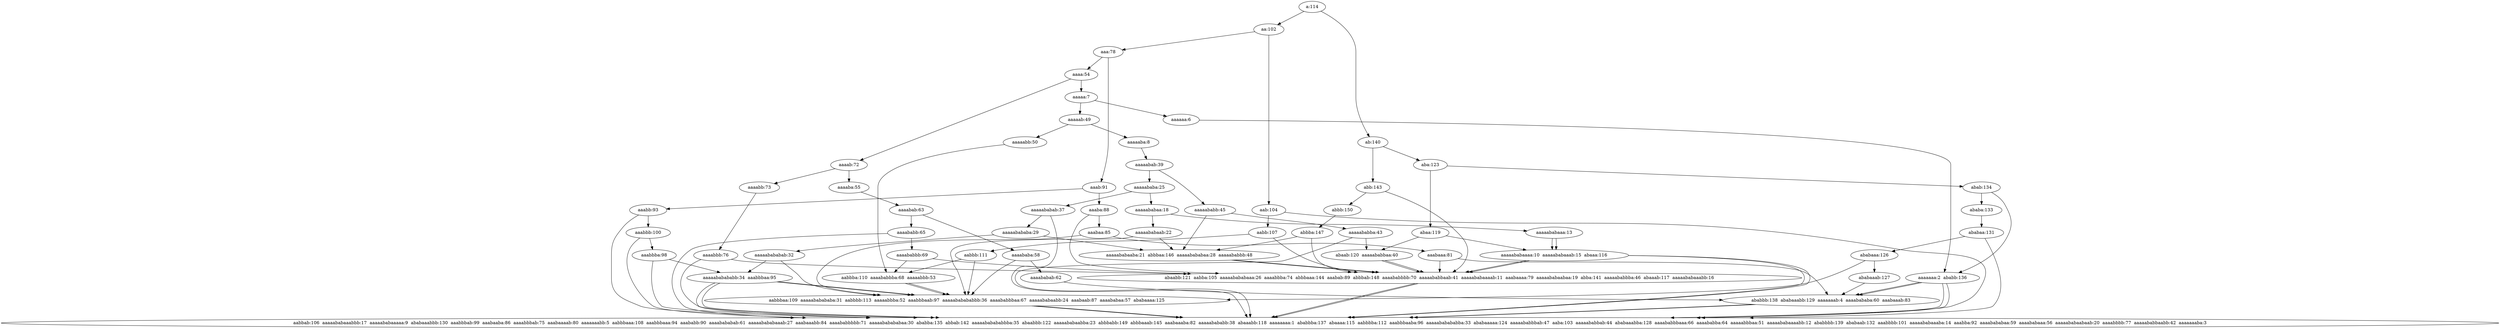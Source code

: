 digraph G {
" a:114 ";
" aa:102 ";
" a:114 "->" aa:102 ";
" ab:140 ";
" a:114 "->" ab:140 ";
" aaa:78 ";
" aa:102 "->" aaa:78 ";
" aab:104 ";
" aa:102 "->" aab:104 ";
" aba:123 ";
" ab:140 "->" aba:123 ";
" abb:143 ";
" ab:140 "->" abb:143 ";
" aaaa:54 ";
" aaa:78 "->" aaaa:54 ";
" aaab:91 ";
" aaa:78 "->" aaab:91 ";
" aabbab:106  aaaaababaaabbb:17  aaaaababaaaaa:9  ababaaabbb:130  aaabbbab:99  aaabaaba:86  aaaabbbab:75  aaabaaaab:80  aaaaaaabb:5  aabbbaaa:108  aaabbbaaa:94  aaababb:90  aaaabababab:61  aaaaabababaaab:27  aaabaaabb:84  aaaababbbbb:71  aaaaababababaa:30  ababba:135  abbab:142  aaaaababababbba:35  abaabbb:122  aaaaababaabba:23  abbbabb:149  abbbaaab:145  aaabaaaba:82  aaaaabababb:38  abaaabb:118  aaaaaaaa:1  ababbba:137  abaaaa:115  aabbbba:112  aaabbbaaba:96  aaaaababababba:33  ababaaaaa:124  aaaaababbbab:47  aaba:103  aaaaababbab:44  ababaaabba:128  aaaababbbaaa:66  aaaababba:64  aaaaabbbaa:51  aaaaababaaaabb:12  ababbbb:139  ababaab:132  aaabbbb:101  aaaaababaaaba:14  aaabba:92  aaaabababaa:59  aaaababaaa:56  aaaaababaabaab:20  aaaabbbb:77  aaaaababbaabb:42  aaaaaaaba:3 ";
" aab:104 "->" aabbab:106  aaaaababaaabbb:17  aaaaababaaaaa:9  ababaaabbb:130  aaabbbab:99  aaabaaba:86  aaaabbbab:75  aaabaaaab:80  aaaaaaabb:5  aabbbaaa:108  aaabbbaaa:94  aaababb:90  aaaabababab:61  aaaaabababaaab:27  aaabaaabb:84  aaaababbbbb:71  aaaaababababaa:30  ababba:135  abbab:142  aaaaababababbba:35  abaabbb:122  aaaaababaabba:23  abbbabb:149  abbbaaab:145  aaabaaaba:82  aaaaabababb:38  abaaabb:118  aaaaaaaa:1  ababbba:137  abaaaa:115  aabbbba:112  aaabbbaaba:96  aaaaababababba:33  ababaaaaa:124  aaaaababbbab:47  aaba:103  aaaaababbab:44  ababaaabba:128  aaaababbbaaa:66  aaaababba:64  aaaaabbbaa:51  aaaaababaaaabb:12  ababbbb:139  ababaab:132  aaabbbb:101  aaaaababaaaba:14  aaabba:92  aaaabababaa:59  aaaababaaa:56  aaaaababaabaab:20  aaaabbbb:77  aaaaababbaabb:42  aaaaaaaba:3 ";
" aabb:107 ";
" aab:104 "->" aabb:107 ";
" abaa:119 ";
" aba:123 "->" abaa:119 ";
" abab:134 ";
" aba:123 "->" abab:134 ";
" abaabb:121  aabba:105  aaaaabababaaa:26  aaaabbba:74  abbbaaa:144  aaabab:89  abbbab:148  aaaababbbb:70  aaaaababbaab:41  aaaaababaaaab:11  aaabaaaa:79  aaaaababaabaa:19  abba:141  aaaaababbba:46  abaaab:117  aaaaababaaabb:16 ";
" abb:143 "->" abaabb:121  aabba:105  aaaaabababaaa:26  aaaabbba:74  abbbaaa:144  aaabab:89  abbbab:148  aaaababbbb:70  aaaaababbaab:41  aaaaababaaaab:11  aaabaaaa:79  aaaaababaabaa:19  abba:141  aaaaababbba:46  abaaab:117  aaaaababaaabb:16 ";
" abbb:150 ";
" abb:143 "->" abbb:150 ";
" aaaaa:7 ";
" aaaa:54 "->" aaaaa:7 ";
" aaaab:72 ";
" aaaa:54 "->" aaaab:72 ";
" aaaba:88 ";
" aaab:91 "->" aaaba:88 ";
" aaabb:93 ";
" aaab:91 "->" aaabb:93 ";
" abaabb:121  aabba:105  aaaaabababaaa:26  aaaabbba:74  abbbaaa:144  aaabab:89  abbbab:148  aaaababbbb:70  aaaaababbaab:41  aaaaababaaaab:11  aaabaaaa:79  aaaaababaabaa:19  abba:141  aaaaababbba:46  abaaab:117  aaaaababaaabb:16 ";
" aabb:107 "->" abaabb:121  aabba:105  aaaaabababaaa:26  aaaabbba:74  abbbaaa:144  aaabab:89  abbbab:148  aaaababbbb:70  aaaaababbaab:41  aaaaababaaaab:11  aaabaaaa:79  aaaaababaabaa:19  abba:141  aaaaababbba:46  abaaab:117  aaaaababaaabb:16 ";
" aabbb:111 ";
" aabb:107 "->" aabbb:111 ";
" aaaaababaaaa:10  aaaaababaaab:15  abaaa:116 ";
" abaa:119 "->" aaaaababaaaa:10  aaaaababaaab:15  abaaa:116 ";
" abaab:120  aaaaababbaa:40 ";
" abaa:119 "->" abaab:120  aaaaababbaa:40 ";
" ababa:133 ";
" abab:134 "->" ababa:133 ";
" aaaaaaa:2  ababb:136 ";
" abab:134 "->" aaaaaaa:2  ababb:136 ";
" aabbab:106  aaaaababaaabbb:17  aaaaababaaaaa:9  ababaaabbb:130  aaabbbab:99  aaabaaba:86  aaaabbbab:75  aaabaaaab:80  aaaaaaabb:5  aabbbaaa:108  aaabbbaaa:94  aaababb:90  aaaabababab:61  aaaaabababaaab:27  aaabaaabb:84  aaaababbbbb:71  aaaaababababaa:30  ababba:135  abbab:142  aaaaababababbba:35  abaabbb:122  aaaaababaabba:23  abbbabb:149  abbbaaab:145  aaabaaaba:82  aaaaabababb:38  abaaabb:118  aaaaaaaa:1  ababbba:137  abaaaa:115  aabbbba:112  aaabbbaaba:96  aaaaababababba:33  ababaaaaa:124  aaaaababbbab:47  aaba:103  aaaaababbab:44  ababaaabba:128  aaaababbbaaa:66  aaaababba:64  aaaaabbbaa:51  aaaaababaaaabb:12  ababbbb:139  ababaab:132  aaabbbb:101  aaaaababaaaba:14  aaabba:92  aaaabababaa:59  aaaababaaa:56  aaaaababaabaab:20  aaaabbbb:77  aaaaababbaabb:42  aaaaaaaba:3 ";
" abaabb:121  aabba:105  aaaaabababaaa:26  aaaabbba:74  abbbaaa:144  aaabab:89  abbbab:148  aaaababbbb:70  aaaaababbaab:41  aaaaababaaaab:11  aaabaaaa:79  aaaaababaabaa:19  abba:141  aaaaababbba:46  abaaab:117  aaaaababaaabb:16 "->" aabbab:106  aaaaababaaabbb:17  aaaaababaaaaa:9  ababaaabbb:130  aaabbbab:99  aaabaaba:86  aaaabbbab:75  aaabaaaab:80  aaaaaaabb:5  aabbbaaa:108  aaabbbaaa:94  aaababb:90  aaaabababab:61  aaaaabababaaab:27  aaabaaabb:84  aaaababbbbb:71  aaaaababababaa:30  ababba:135  abbab:142  aaaaababababbba:35  abaabbb:122  aaaaababaabba:23  abbbabb:149  abbbaaab:145  aaabaaaba:82  aaaaabababb:38  abaaabb:118  aaaaaaaa:1  ababbba:137  abaaaa:115  aabbbba:112  aaabbbaaba:96  aaaaababababba:33  ababaaaaa:124  aaaaababbbab:47  aaba:103  aaaaababbab:44  ababaaabba:128  aaaababbbaaa:66  aaaababba:64  aaaaabbbaa:51  aaaaababaaaabb:12  ababbbb:139  ababaab:132  aaabbbb:101  aaaaababaaaba:14  aaabba:92  aaaabababaa:59  aaaababaaa:56  aaaaababaabaab:20  aaaabbbb:77  aaaaababbaabb:42  aaaaaaaba:3 ";
" abbba:147 ";
" abbb:150 "->" abbba:147 ";
" aaaaaa:6 ";
" aaaaa:7 "->" aaaaaa:6 ";
" aaaaab:49 ";
" aaaaa:7 "->" aaaaab:49 ";
" aaaaba:55 ";
" aaaab:72 "->" aaaaba:55 ";
" aaaabb:73 ";
" aaaab:72 "->" aaaabb:73 ";
" aaabaa:85 ";
" aaaba:88 "->" aaabaa:85 ";
" abaabb:121  aabba:105  aaaaabababaaa:26  aaaabbba:74  abbbaaa:144  aaabab:89  abbbab:148  aaaababbbb:70  aaaaababbaab:41  aaaaababaaaab:11  aaabaaaa:79  aaaaababaabaa:19  abba:141  aaaaababbba:46  abaaab:117  aaaaababaaabb:16 ";
" aaaba:88 "->" abaabb:121  aabba:105  aaaaabababaaa:26  aaaabbba:74  abbbaaa:144  aaabab:89  abbbab:148  aaaababbbb:70  aaaaababbaab:41  aaaaababaaaab:11  aaabaaaa:79  aaaaababaabaa:19  abba:141  aaaaababbba:46  abaaab:117  aaaaababaaabb:16 ";
" aabbab:106  aaaaababaaabbb:17  aaaaababaaaaa:9  ababaaabbb:130  aaabbbab:99  aaabaaba:86  aaaabbbab:75  aaabaaaab:80  aaaaaaabb:5  aabbbaaa:108  aaabbbaaa:94  aaababb:90  aaaabababab:61  aaaaabababaaab:27  aaabaaabb:84  aaaababbbbb:71  aaaaababababaa:30  ababba:135  abbab:142  aaaaababababbba:35  abaabbb:122  aaaaababaabba:23  abbbabb:149  abbbaaab:145  aaabaaaba:82  aaaaabababb:38  abaaabb:118  aaaaaaaa:1  ababbba:137  abaaaa:115  aabbbba:112  aaabbbaaba:96  aaaaababababba:33  ababaaaaa:124  aaaaababbbab:47  aaba:103  aaaaababbab:44  ababaaabba:128  aaaababbbaaa:66  aaaababba:64  aaaaabbbaa:51  aaaaababaaaabb:12  ababbbb:139  ababaab:132  aaabbbb:101  aaaaababaaaba:14  aaabba:92  aaaabababaa:59  aaaababaaa:56  aaaaababaabaab:20  aaaabbbb:77  aaaaababbaabb:42  aaaaaaaba:3 ";
" aaabb:93 "->" aabbab:106  aaaaababaaabbb:17  aaaaababaaaaa:9  ababaaabbb:130  aaabbbab:99  aaabaaba:86  aaaabbbab:75  aaabaaaab:80  aaaaaaabb:5  aabbbaaa:108  aaabbbaaa:94  aaababb:90  aaaabababab:61  aaaaabababaaab:27  aaabaaabb:84  aaaababbbbb:71  aaaaababababaa:30  ababba:135  abbab:142  aaaaababababbba:35  abaabbb:122  aaaaababaabba:23  abbbabb:149  abbbaaab:145  aaabaaaba:82  aaaaabababb:38  abaaabb:118  aaaaaaaa:1  ababbba:137  abaaaa:115  aabbbba:112  aaabbbaaba:96  aaaaababababba:33  ababaaaaa:124  aaaaababbbab:47  aaba:103  aaaaababbab:44  ababaaabba:128  aaaababbbaaa:66  aaaababba:64  aaaaabbbaa:51  aaaaababaaaabb:12  ababbbb:139  ababaab:132  aaabbbb:101  aaaaababaaaba:14  aaabba:92  aaaabababaa:59  aaaababaaa:56  aaaaababaabaab:20  aaaabbbb:77  aaaaababbaabb:42  aaaaaaaba:3 ";
" aaabbb:100 ";
" aaabb:93 "->" aaabbb:100 ";
" aabbab:106  aaaaababaaabbb:17  aaaaababaaaaa:9  ababaaabbb:130  aaabbbab:99  aaabaaba:86  aaaabbbab:75  aaabaaaab:80  aaaaaaabb:5  aabbbaaa:108  aaabbbaaa:94  aaababb:90  aaaabababab:61  aaaaabababaaab:27  aaabaaabb:84  aaaababbbbb:71  aaaaababababaa:30  ababba:135  abbab:142  aaaaababababbba:35  abaabbb:122  aaaaababaabba:23  abbbabb:149  abbbaaab:145  aaabaaaba:82  aaaaabababb:38  abaaabb:118  aaaaaaaa:1  ababbba:137  abaaaa:115  aabbbba:112  aaabbbaaba:96  aaaaababababba:33  ababaaaaa:124  aaaaababbbab:47  aaba:103  aaaaababbab:44  ababaaabba:128  aaaababbbaaa:66  aaaababba:64  aaaaabbbaa:51  aaaaababaaaabb:12  ababbbb:139  ababaab:132  aaabbbb:101  aaaaababaaaba:14  aaabba:92  aaaabababaa:59  aaaababaaa:56  aaaaababaabaab:20  aaaabbbb:77  aaaaababbaabb:42  aaaaaaaba:3 ";
" abaabb:121  aabba:105  aaaaabababaaa:26  aaaabbba:74  abbbaaa:144  aaabab:89  abbbab:148  aaaababbbb:70  aaaaababbaab:41  aaaaababaaaab:11  aaabaaaa:79  aaaaababaabaa:19  abba:141  aaaaababbba:46  abaaab:117  aaaaababaaabb:16 "->" aabbab:106  aaaaababaaabbb:17  aaaaababaaaaa:9  ababaaabbb:130  aaabbbab:99  aaabaaba:86  aaaabbbab:75  aaabaaaab:80  aaaaaaabb:5  aabbbaaa:108  aaabbbaaa:94  aaababb:90  aaaabababab:61  aaaaabababaaab:27  aaabaaabb:84  aaaababbbbb:71  aaaaababababaa:30  ababba:135  abbab:142  aaaaababababbba:35  abaabbb:122  aaaaababaabba:23  abbbabb:149  abbbaaab:145  aaabaaaba:82  aaaaabababb:38  abaaabb:118  aaaaaaaa:1  ababbba:137  abaaaa:115  aabbbba:112  aaabbbaaba:96  aaaaababababba:33  ababaaaaa:124  aaaaababbbab:47  aaba:103  aaaaababbab:44  ababaaabba:128  aaaababbbaaa:66  aaaababba:64  aaaaabbbaa:51  aaaaababaaaabb:12  ababbbb:139  ababaab:132  aaabbbb:101  aaaaababaaaba:14  aaabba:92  aaaabababaa:59  aaaababaaa:56  aaaaababaabaab:20  aaaabbbb:77  aaaaababbaabb:42  aaaaaaaba:3 ";
" aabbba:110  aaaababbba:68  aaaaabbb:53 ";
" aabbb:111 "->" aabbba:110  aaaababbba:68  aaaaabbb:53 ";
" aabbbaa:109  aaaaababababa:31  aabbbb:113  aaaaabbba:52  aaabbbaab:97  aaaaababababbb:36  aaaababbbaa:67  aaaaababaabb:24  aaabaab:87  aaaababaa:57  ababaaaa:125 ";
" aabbb:111 "->" aabbbaa:109  aaaaababababa:31  aabbbb:113  aaaaabbba:52  aaabbbaab:97  aaaaababababbb:36  aaaababbbaa:67  aaaaababaabb:24  aaabaab:87  aaaababaa:57  ababaaaa:125 ";
" aabbab:106  aaaaababaaabbb:17  aaaaababaaaaa:9  ababaaabbb:130  aaabbbab:99  aaabaaba:86  aaaabbbab:75  aaabaaaab:80  aaaaaaabb:5  aabbbaaa:108  aaabbbaaa:94  aaababb:90  aaaabababab:61  aaaaabababaaab:27  aaabaaabb:84  aaaababbbbb:71  aaaaababababaa:30  ababba:135  abbab:142  aaaaababababbba:35  abaabbb:122  aaaaababaabba:23  abbbabb:149  abbbaaab:145  aaabaaaba:82  aaaaabababb:38  abaaabb:118  aaaaaaaa:1  ababbba:137  abaaaa:115  aabbbba:112  aaabbbaaba:96  aaaaababababba:33  ababaaaaa:124  aaaaababbbab:47  aaba:103  aaaaababbab:44  ababaaabba:128  aaaababbbaaa:66  aaaababba:64  aaaaabbbaa:51  aaaaababaaaabb:12  ababbbb:139  ababaab:132  aaabbbb:101  aaaaababaaaba:14  aaabba:92  aaaabababaa:59  aaaababaaa:56  aaaaababaabaab:20  aaaabbbb:77  aaaaababbaabb:42  aaaaaaaba:3 ";
" aaaaababaaaa:10  aaaaababaaab:15  abaaa:116 "->" aabbab:106  aaaaababaaabbb:17  aaaaababaaaaa:9  ababaaabbb:130  aaabbbab:99  aaabaaba:86  aaaabbbab:75  aaabaaaab:80  aaaaaaabb:5  aabbbaaa:108  aaabbbaaa:94  aaababb:90  aaaabababab:61  aaaaabababaaab:27  aaabaaabb:84  aaaababbbbb:71  aaaaababababaa:30  ababba:135  abbab:142  aaaaababababbba:35  abaabbb:122  aaaaababaabba:23  abbbabb:149  abbbaaab:145  aaabaaaba:82  aaaaabababb:38  abaaabb:118  aaaaaaaa:1  ababbba:137  abaaaa:115  aabbbba:112  aaabbbaaba:96  aaaaababababba:33  ababaaaaa:124  aaaaababbbab:47  aaba:103  aaaaababbab:44  ababaaabba:128  aaaababbbaaa:66  aaaababba:64  aaaaabbbaa:51  aaaaababaaaabb:12  ababbbb:139  ababaab:132  aaabbbb:101  aaaaababaaaba:14  aaabba:92  aaaabababaa:59  aaaababaaa:56  aaaaababaabaab:20  aaaabbbb:77  aaaaababbaabb:42  aaaaaaaba:3 ";
" abaabb:121  aabba:105  aaaaabababaaa:26  aaaabbba:74  abbbaaa:144  aaabab:89  abbbab:148  aaaababbbb:70  aaaaababbaab:41  aaaaababaaaab:11  aaabaaaa:79  aaaaababaabaa:19  abba:141  aaaaababbba:46  abaaab:117  aaaaababaaabb:16 ";
" aaaaababaaaa:10  aaaaababaaab:15  abaaa:116 "->" abaabb:121  aabba:105  aaaaabababaaa:26  aaaabbba:74  abbbaaa:144  aaabab:89  abbbab:148  aaaababbbb:70  aaaaababbaab:41  aaaaababaaaab:11  aaabaaaa:79  aaaaababaabaa:19  abba:141  aaaaababbba:46  abaaab:117  aaaaababaaabb:16 ";
" abaabb:121  aabba:105  aaaaabababaaa:26  aaaabbba:74  abbbaaa:144  aaabab:89  abbbab:148  aaaababbbb:70  aaaaababbaab:41  aaaaababaaaab:11  aaabaaaa:79  aaaaababaabaa:19  abba:141  aaaaababbba:46  abaaab:117  aaaaababaaabb:16 ";
" abaab:120  aaaaababbaa:40 "->" abaabb:121  aabba:105  aaaaabababaaa:26  aaaabbba:74  abbbaaa:144  aaabab:89  abbbab:148  aaaababbbb:70  aaaaababbaab:41  aaaaababaaaab:11  aaabaaaa:79  aaaaababaabaa:19  abba:141  aaaaababbba:46  abaaab:117  aaaaababaaabb:16 ";
" ababaa:131 ";
" ababa:133 "->" ababaa:131 ";
" aabbab:106  aaaaababaaabbb:17  aaaaababaaaaa:9  ababaaabbb:130  aaabbbab:99  aaabaaba:86  aaaabbbab:75  aaabaaaab:80  aaaaaaabb:5  aabbbaaa:108  aaabbbaaa:94  aaababb:90  aaaabababab:61  aaaaabababaaab:27  aaabaaabb:84  aaaababbbbb:71  aaaaababababaa:30  ababba:135  abbab:142  aaaaababababbba:35  abaabbb:122  aaaaababaabba:23  abbbabb:149  abbbaaab:145  aaabaaaba:82  aaaaabababb:38  abaaabb:118  aaaaaaaa:1  ababbba:137  abaaaa:115  aabbbba:112  aaabbbaaba:96  aaaaababababba:33  ababaaaaa:124  aaaaababbbab:47  aaba:103  aaaaababbab:44  ababaaabba:128  aaaababbbaaa:66  aaaababba:64  aaaaabbbaa:51  aaaaababaaaabb:12  ababbbb:139  ababaab:132  aaabbbb:101  aaaaababaaaba:14  aaabba:92  aaaabababaa:59  aaaababaaa:56  aaaaababaabaab:20  aaaabbbb:77  aaaaababbaabb:42  aaaaaaaba:3 ";
" aaaaaaa:2  ababb:136 "->" aabbab:106  aaaaababaaabbb:17  aaaaababaaaaa:9  ababaaabbb:130  aaabbbab:99  aaabaaba:86  aaaabbbab:75  aaabaaaab:80  aaaaaaabb:5  aabbbaaa:108  aaabbbaaa:94  aaababb:90  aaaabababab:61  aaaaabababaaab:27  aaabaaabb:84  aaaababbbbb:71  aaaaababababaa:30  ababba:135  abbab:142  aaaaababababbba:35  abaabbb:122  aaaaababaabba:23  abbbabb:149  abbbaaab:145  aaabaaaba:82  aaaaabababb:38  abaaabb:118  aaaaaaaa:1  ababbba:137  abaaaa:115  aabbbba:112  aaabbbaaba:96  aaaaababababba:33  ababaaaaa:124  aaaaababbbab:47  aaba:103  aaaaababbab:44  ababaaabba:128  aaaababbbaaa:66  aaaababba:64  aaaaabbbaa:51  aaaaababaaaabb:12  ababbbb:139  ababaab:132  aaabbbb:101  aaaaababaaaba:14  aaabba:92  aaaabababaa:59  aaaababaaa:56  aaaaababaabaab:20  aaaabbbb:77  aaaaababbaabb:42  aaaaaaaba:3 ";
" ababbb:138  ababaaabb:129  aaaaaaab:4  aaaabababa:60  aaabaaab:83 ";
" aaaaaaa:2  ababb:136 "->" ababbb:138  ababaaabb:129  aaaaaaab:4  aaaabababa:60  aaabaaab:83 ";
" aaaaababaaba:21  abbbaa:146  aaaaabababaa:28  aaaaababbb:48 ";
" abbba:147 "->" aaaaababaaba:21  abbbaa:146  aaaaabababaa:28  aaaaababbb:48 ";
" abaabb:121  aabba:105  aaaaabababaaa:26  aaaabbba:74  abbbaaa:144  aaabab:89  abbbab:148  aaaababbbb:70  aaaaababbaab:41  aaaaababaaaab:11  aaabaaaa:79  aaaaababaabaa:19  abba:141  aaaaababbba:46  abaaab:117  aaaaababaaabb:16 ";
" abbba:147 "->" abaabb:121  aabba:105  aaaaabababaaa:26  aaaabbba:74  abbbaaa:144  aaabab:89  abbbab:148  aaaababbbb:70  aaaaababbaab:41  aaaaababaaaab:11  aaabaaaa:79  aaaaababaabaa:19  abba:141  aaaaababbba:46  abaaab:117  aaaaababaaabb:16 ";
" aaaaaaa:2  ababb:136 ";
" aaaaaa:6 "->" aaaaaaa:2  ababb:136 ";
" aaaaaba:8 ";
" aaaaab:49 "->" aaaaaba:8 ";
" aaaaabb:50 ";
" aaaaab:49 "->" aaaaabb:50 ";
" aaaabab:63 ";
" aaaaba:55 "->" aaaabab:63 ";
" aaaabbb:76 ";
" aaaabb:73 "->" aaaabbb:76 ";
" aaabaaa:81 ";
" aaabaa:85 "->" aaabaaa:81 ";
" aabbbaa:109  aaaaababababa:31  aabbbb:113  aaaaabbba:52  aaabbbaab:97  aaaaababababbb:36  aaaababbbaa:67  aaaaababaabb:24  aaabaab:87  aaaababaa:57  ababaaaa:125 ";
" aaabaa:85 "->" aabbbaa:109  aaaaababababa:31  aabbbb:113  aaaaabbba:52  aaabbbaab:97  aaaaababababbb:36  aaaababbbaa:67  aaaaababaabb:24  aaabaab:87  aaaababaa:57  ababaaaa:125 ";
" aaabbba:98 ";
" aaabbb:100 "->" aaabbba:98 ";
" aabbab:106  aaaaababaaabbb:17  aaaaababaaaaa:9  ababaaabbb:130  aaabbbab:99  aaabaaba:86  aaaabbbab:75  aaabaaaab:80  aaaaaaabb:5  aabbbaaa:108  aaabbbaaa:94  aaababb:90  aaaabababab:61  aaaaabababaaab:27  aaabaaabb:84  aaaababbbbb:71  aaaaababababaa:30  ababba:135  abbab:142  aaaaababababbba:35  abaabbb:122  aaaaababaabba:23  abbbabb:149  abbbaaab:145  aaabaaaba:82  aaaaabababb:38  abaaabb:118  aaaaaaaa:1  ababbba:137  abaaaa:115  aabbbba:112  aaabbbaaba:96  aaaaababababba:33  ababaaaaa:124  aaaaababbbab:47  aaba:103  aaaaababbab:44  ababaaabba:128  aaaababbbaaa:66  aaaababba:64  aaaaabbbaa:51  aaaaababaaaabb:12  ababbbb:139  ababaab:132  aaabbbb:101  aaaaababaaaba:14  aaabba:92  aaaabababaa:59  aaaababaaa:56  aaaaababaabaab:20  aaaabbbb:77  aaaaababbaabb:42  aaaaaaaba:3 ";
" aaabbb:100 "->" aabbab:106  aaaaababaaabbb:17  aaaaababaaaaa:9  ababaaabbb:130  aaabbbab:99  aaabaaba:86  aaaabbbab:75  aaabaaaab:80  aaaaaaabb:5  aabbbaaa:108  aaabbbaaa:94  aaababb:90  aaaabababab:61  aaaaabababaaab:27  aaabaaabb:84  aaaababbbbb:71  aaaaababababaa:30  ababba:135  abbab:142  aaaaababababbba:35  abaabbb:122  aaaaababaabba:23  abbbabb:149  abbbaaab:145  aaabaaaba:82  aaaaabababb:38  abaaabb:118  aaaaaaaa:1  ababbba:137  abaaaa:115  aabbbba:112  aaabbbaaba:96  aaaaababababba:33  ababaaaaa:124  aaaaababbbab:47  aaba:103  aaaaababbab:44  ababaaabba:128  aaaababbbaaa:66  aaaababba:64  aaaaabbbaa:51  aaaaababaaaabb:12  ababbbb:139  ababaab:132  aaabbbb:101  aaaaababaaaba:14  aaabba:92  aaaabababaa:59  aaaababaaa:56  aaaaababaabaab:20  aaaabbbb:77  aaaaababbaabb:42  aaaaaaaba:3 ";
" aabbbaa:109  aaaaababababa:31  aabbbb:113  aaaaabbba:52  aaabbbaab:97  aaaaababababbb:36  aaaababbbaa:67  aaaaababaabb:24  aaabaab:87  aaaababaa:57  ababaaaa:125 ";
" aabbba:110  aaaababbba:68  aaaaabbb:53 "->" aabbbaa:109  aaaaababababa:31  aabbbb:113  aaaaabbba:52  aaabbbaab:97  aaaaababababbb:36  aaaababbbaa:67  aaaaababaabb:24  aaabaab:87  aaaababaa:57  ababaaaa:125 ";
" aabbab:106  aaaaababaaabbb:17  aaaaababaaaaa:9  ababaaabbb:130  aaabbbab:99  aaabaaba:86  aaaabbbab:75  aaabaaaab:80  aaaaaaabb:5  aabbbaaa:108  aaabbbaaa:94  aaababb:90  aaaabababab:61  aaaaabababaaab:27  aaabaaabb:84  aaaababbbbb:71  aaaaababababaa:30  ababba:135  abbab:142  aaaaababababbba:35  abaabbb:122  aaaaababaabba:23  abbbabb:149  abbbaaab:145  aaabaaaba:82  aaaaabababb:38  abaaabb:118  aaaaaaaa:1  ababbba:137  abaaaa:115  aabbbba:112  aaabbbaaba:96  aaaaababababba:33  ababaaaaa:124  aaaaababbbab:47  aaba:103  aaaaababbab:44  ababaaabba:128  aaaababbbaaa:66  aaaababba:64  aaaaabbbaa:51  aaaaababaaaabb:12  ababbbb:139  ababaab:132  aaabbbb:101  aaaaababaaaba:14  aaabba:92  aaaabababaa:59  aaaababaaa:56  aaaaababaabaab:20  aaaabbbb:77  aaaaababbaabb:42  aaaaaaaba:3 ";
" aabbbaa:109  aaaaababababa:31  aabbbb:113  aaaaabbba:52  aaabbbaab:97  aaaaababababbb:36  aaaababbbaa:67  aaaaababaabb:24  aaabaab:87  aaaababaa:57  ababaaaa:125 "->" aabbab:106  aaaaababaaabbb:17  aaaaababaaaaa:9  ababaaabbb:130  aaabbbab:99  aaabaaba:86  aaaabbbab:75  aaabaaaab:80  aaaaaaabb:5  aabbbaaa:108  aaabbbaaa:94  aaababb:90  aaaabababab:61  aaaaabababaaab:27  aaabaaabb:84  aaaababbbbb:71  aaaaababababaa:30  ababba:135  abbab:142  aaaaababababbba:35  abaabbb:122  aaaaababaabba:23  abbbabb:149  abbbaaab:145  aaabaaaba:82  aaaaabababb:38  abaaabb:118  aaaaaaaa:1  ababbba:137  abaaaa:115  aabbbba:112  aaabbbaaba:96  aaaaababababba:33  ababaaaaa:124  aaaaababbbab:47  aaba:103  aaaaababbab:44  ababaaabba:128  aaaababbbaaa:66  aaaababba:64  aaaaabbbaa:51  aaaaababaaaabb:12  ababbbb:139  ababaab:132  aaabbbb:101  aaaaababaaaba:14  aaabba:92  aaaabababaa:59  aaaababaaa:56  aaaaababaabaab:20  aaaabbbb:77  aaaaababbaabb:42  aaaaaaaba:3 ";
" ababaaa:126 ";
" ababaa:131 "->" ababaaa:126 ";
" aabbab:106  aaaaababaaabbb:17  aaaaababaaaaa:9  ababaaabbb:130  aaabbbab:99  aaabaaba:86  aaaabbbab:75  aaabaaaab:80  aaaaaaabb:5  aabbbaaa:108  aaabbbaaa:94  aaababb:90  aaaabababab:61  aaaaabababaaab:27  aaabaaabb:84  aaaababbbbb:71  aaaaababababaa:30  ababba:135  abbab:142  aaaaababababbba:35  abaabbb:122  aaaaababaabba:23  abbbabb:149  abbbaaab:145  aaabaaaba:82  aaaaabababb:38  abaaabb:118  aaaaaaaa:1  ababbba:137  abaaaa:115  aabbbba:112  aaabbbaaba:96  aaaaababababba:33  ababaaaaa:124  aaaaababbbab:47  aaba:103  aaaaababbab:44  ababaaabba:128  aaaababbbaaa:66  aaaababba:64  aaaaabbbaa:51  aaaaababaaaabb:12  ababbbb:139  ababaab:132  aaabbbb:101  aaaaababaaaba:14  aaabba:92  aaaabababaa:59  aaaababaaa:56  aaaaababaabaab:20  aaaabbbb:77  aaaaababbaabb:42  aaaaaaaba:3 ";
" ababaa:131 "->" aabbab:106  aaaaababaaabbb:17  aaaaababaaaaa:9  ababaaabbb:130  aaabbbab:99  aaabaaba:86  aaaabbbab:75  aaabaaaab:80  aaaaaaabb:5  aabbbaaa:108  aaabbbaaa:94  aaababb:90  aaaabababab:61  aaaaabababaaab:27  aaabaaabb:84  aaaababbbbb:71  aaaaababababaa:30  ababba:135  abbab:142  aaaaababababbba:35  abaabbb:122  aaaaababaabba:23  abbbabb:149  abbbaaab:145  aaabaaaba:82  aaaaabababb:38  abaaabb:118  aaaaaaaa:1  ababbba:137  abaaaa:115  aabbbba:112  aaabbbaaba:96  aaaaababababba:33  ababaaaaa:124  aaaaababbbab:47  aaba:103  aaaaababbab:44  ababaaabba:128  aaaababbbaaa:66  aaaababba:64  aaaaabbbaa:51  aaaaababaaaabb:12  ababbbb:139  ababaab:132  aaabbbb:101  aaaaababaaaba:14  aaabba:92  aaaabababaa:59  aaaababaaa:56  aaaaababaabaab:20  aaaabbbb:77  aaaaababbaabb:42  aaaaaaaba:3 ";
" aabbab:106  aaaaababaaabbb:17  aaaaababaaaaa:9  ababaaabbb:130  aaabbbab:99  aaabaaba:86  aaaabbbab:75  aaabaaaab:80  aaaaaaabb:5  aabbbaaa:108  aaabbbaaa:94  aaababb:90  aaaabababab:61  aaaaabababaaab:27  aaabaaabb:84  aaaababbbbb:71  aaaaababababaa:30  ababba:135  abbab:142  aaaaababababbba:35  abaabbb:122  aaaaababaabba:23  abbbabb:149  abbbaaab:145  aaabaaaba:82  aaaaabababb:38  abaaabb:118  aaaaaaaa:1  ababbba:137  abaaaa:115  aabbbba:112  aaabbbaaba:96  aaaaababababba:33  ababaaaaa:124  aaaaababbbab:47  aaba:103  aaaaababbab:44  ababaaabba:128  aaaababbbaaa:66  aaaababba:64  aaaaabbbaa:51  aaaaababaaaabb:12  ababbbb:139  ababaab:132  aaabbbb:101  aaaaababaaaba:14  aaabba:92  aaaabababaa:59  aaaababaaa:56  aaaaababaabaab:20  aaaabbbb:77  aaaaababbaabb:42  aaaaaaaba:3 ";
" ababbb:138  ababaaabb:129  aaaaaaab:4  aaaabababa:60  aaabaaab:83 "->" aabbab:106  aaaaababaaabbb:17  aaaaababaaaaa:9  ababaaabbb:130  aaabbbab:99  aaabaaba:86  aaaabbbab:75  aaabaaaab:80  aaaaaaabb:5  aabbbaaa:108  aaabbbaaa:94  aaababb:90  aaaabababab:61  aaaaabababaaab:27  aaabaaabb:84  aaaababbbbb:71  aaaaababababaa:30  ababba:135  abbab:142  aaaaababababbba:35  abaabbb:122  aaaaababaabba:23  abbbabb:149  abbbaaab:145  aaabaaaba:82  aaaaabababb:38  abaaabb:118  aaaaaaaa:1  ababbba:137  abaaaa:115  aabbbba:112  aaabbbaaba:96  aaaaababababba:33  ababaaaaa:124  aaaaababbbab:47  aaba:103  aaaaababbab:44  ababaaabba:128  aaaababbbaaa:66  aaaababba:64  aaaaabbbaa:51  aaaaababaaaabb:12  ababbbb:139  ababaab:132  aaabbbb:101  aaaaababaaaba:14  aaabba:92  aaaabababaa:59  aaaababaaa:56  aaaaababaabaab:20  aaaabbbb:77  aaaaababbaabb:42  aaaaaaaba:3 ";
" aabbab:106  aaaaababaaabbb:17  aaaaababaaaaa:9  ababaaabbb:130  aaabbbab:99  aaabaaba:86  aaaabbbab:75  aaabaaaab:80  aaaaaaabb:5  aabbbaaa:108  aaabbbaaa:94  aaababb:90  aaaabababab:61  aaaaabababaaab:27  aaabaaabb:84  aaaababbbbb:71  aaaaababababaa:30  ababba:135  abbab:142  aaaaababababbba:35  abaabbb:122  aaaaababaabba:23  abbbabb:149  abbbaaab:145  aaabaaaba:82  aaaaabababb:38  abaaabb:118  aaaaaaaa:1  ababbba:137  abaaaa:115  aabbbba:112  aaabbbaaba:96  aaaaababababba:33  ababaaaaa:124  aaaaababbbab:47  aaba:103  aaaaababbab:44  ababaaabba:128  aaaababbbaaa:66  aaaababba:64  aaaaabbbaa:51  aaaaababaaaabb:12  ababbbb:139  ababaab:132  aaabbbb:101  aaaaababaaaba:14  aaabba:92  aaaabababaa:59  aaaababaaa:56  aaaaababaabaab:20  aaaabbbb:77  aaaaababbaabb:42  aaaaaaaba:3 ";
" ababbb:138  ababaaabb:129  aaaaaaab:4  aaaabababa:60  aaabaaab:83 "->" aabbab:106  aaaaababaaabbb:17  aaaaababaaaaa:9  ababaaabbb:130  aaabbbab:99  aaabaaba:86  aaaabbbab:75  aaabaaaab:80  aaaaaaabb:5  aabbbaaa:108  aaabbbaaa:94  aaababb:90  aaaabababab:61  aaaaabababaaab:27  aaabaaabb:84  aaaababbbbb:71  aaaaababababaa:30  ababba:135  abbab:142  aaaaababababbba:35  abaabbb:122  aaaaababaabba:23  abbbabb:149  abbbaaab:145  aaabaaaba:82  aaaaabababb:38  abaaabb:118  aaaaaaaa:1  ababbba:137  abaaaa:115  aabbbba:112  aaabbbaaba:96  aaaaababababba:33  ababaaaaa:124  aaaaababbbab:47  aaba:103  aaaaababbab:44  ababaaabba:128  aaaababbbaaa:66  aaaababba:64  aaaaabbbaa:51  aaaaababaaaabb:12  ababbbb:139  ababaab:132  aaabbbb:101  aaaaababaaaba:14  aaabba:92  aaaabababaa:59  aaaababaaa:56  aaaaababaabaab:20  aaaabbbb:77  aaaaababbaabb:42  aaaaaaaba:3 ";
" abaabb:121  aabba:105  aaaaabababaaa:26  aaaabbba:74  abbbaaa:144  aaabab:89  abbbab:148  aaaababbbb:70  aaaaababbaab:41  aaaaababaaaab:11  aaabaaaa:79  aaaaababaabaa:19  abba:141  aaaaababbba:46  abaaab:117  aaaaababaaabb:16 ";
" aaaaababaaba:21  abbbaa:146  aaaaabababaa:28  aaaaababbb:48 "->" abaabb:121  aabba:105  aaaaabababaaa:26  aaaabbba:74  abbbaaa:144  aaabab:89  abbbab:148  aaaababbbb:70  aaaaababbaab:41  aaaaababaaaab:11  aaabaaaa:79  aaaaababaabaa:19  abba:141  aaaaababbba:46  abaaab:117  aaaaababaaabb:16 ";
" aabbab:106  aaaaababaaabbb:17  aaaaababaaaaa:9  ababaaabbb:130  aaabbbab:99  aaabaaba:86  aaaabbbab:75  aaabaaaab:80  aaaaaaabb:5  aabbbaaa:108  aaabbbaaa:94  aaababb:90  aaaabababab:61  aaaaabababaaab:27  aaabaaabb:84  aaaababbbbb:71  aaaaababababaa:30  ababba:135  abbab:142  aaaaababababbba:35  abaabbb:122  aaaaababaabba:23  abbbabb:149  abbbaaab:145  aaabaaaba:82  aaaaabababb:38  abaaabb:118  aaaaaaaa:1  ababbba:137  abaaaa:115  aabbbba:112  aaabbbaaba:96  aaaaababababba:33  ababaaaaa:124  aaaaababbbab:47  aaba:103  aaaaababbab:44  ababaaabba:128  aaaababbbaaa:66  aaaababba:64  aaaaabbbaa:51  aaaaababaaaabb:12  ababbbb:139  ababaab:132  aaabbbb:101  aaaaababaaaba:14  aaabba:92  aaaabababaa:59  aaaababaaa:56  aaaaababaabaab:20  aaaabbbb:77  aaaaababbaabb:42  aaaaaaaba:3 ";
" aaaaaaa:2  ababb:136 "->" aabbab:106  aaaaababaaabbb:17  aaaaababaaaaa:9  ababaaabbb:130  aaabbbab:99  aaabaaba:86  aaaabbbab:75  aaabaaaab:80  aaaaaaabb:5  aabbbaaa:108  aaabbbaaa:94  aaababb:90  aaaabababab:61  aaaaabababaaab:27  aaabaaabb:84  aaaababbbbb:71  aaaaababababaa:30  ababba:135  abbab:142  aaaaababababbba:35  abaabbb:122  aaaaababaabba:23  abbbabb:149  abbbaaab:145  aaabaaaba:82  aaaaabababb:38  abaaabb:118  aaaaaaaa:1  ababbba:137  abaaaa:115  aabbbba:112  aaabbbaaba:96  aaaaababababba:33  ababaaaaa:124  aaaaababbbab:47  aaba:103  aaaaababbab:44  ababaaabba:128  aaaababbbaaa:66  aaaababba:64  aaaaabbbaa:51  aaaaababaaaabb:12  ababbbb:139  ababaab:132  aaabbbb:101  aaaaababaaaba:14  aaabba:92  aaaabababaa:59  aaaababaaa:56  aaaaababaabaab:20  aaaabbbb:77  aaaaababbaabb:42  aaaaaaaba:3 ";
" ababbb:138  ababaaabb:129  aaaaaaab:4  aaaabababa:60  aaabaaab:83 ";
" aaaaaaa:2  ababb:136 "->" ababbb:138  ababaaabb:129  aaaaaaab:4  aaaabababa:60  aaabaaab:83 ";
" aaaaabab:39 ";
" aaaaaba:8 "->" aaaaabab:39 ";
" aabbba:110  aaaababbba:68  aaaaabbb:53 ";
" aaaaabb:50 "->" aabbba:110  aaaababbba:68  aaaaabbb:53 ";
" aaaababa:58 ";
" aaaabab:63 "->" aaaababa:58 ";
" aaaababb:65 ";
" aaaabab:63 "->" aaaababb:65 ";
" abaabb:121  aabba:105  aaaaabababaaa:26  aaaabbba:74  abbbaaa:144  aaabab:89  abbbab:148  aaaababbbb:70  aaaaababbaab:41  aaaaababaaaab:11  aaabaaaa:79  aaaaababaabaa:19  abba:141  aaaaababbba:46  abaaab:117  aaaaababaaabb:16 ";
" aaaabbb:76 "->" abaabb:121  aabba:105  aaaaabababaaa:26  aaaabbba:74  abbbaaa:144  aaabab:89  abbbab:148  aaaababbbb:70  aaaaababbaab:41  aaaaababaaaab:11  aaabaaaa:79  aaaaababaabaa:19  abba:141  aaaaababbba:46  abaaab:117  aaaaababaaabb:16 ";
" aabbab:106  aaaaababaaabbb:17  aaaaababaaaaa:9  ababaaabbb:130  aaabbbab:99  aaabaaba:86  aaaabbbab:75  aaabaaaab:80  aaaaaaabb:5  aabbbaaa:108  aaabbbaaa:94  aaababb:90  aaaabababab:61  aaaaabababaaab:27  aaabaaabb:84  aaaababbbbb:71  aaaaababababaa:30  ababba:135  abbab:142  aaaaababababbba:35  abaabbb:122  aaaaababaabba:23  abbbabb:149  abbbaaab:145  aaabaaaba:82  aaaaabababb:38  abaaabb:118  aaaaaaaa:1  ababbba:137  abaaaa:115  aabbbba:112  aaabbbaaba:96  aaaaababababba:33  ababaaaaa:124  aaaaababbbab:47  aaba:103  aaaaababbab:44  ababaaabba:128  aaaababbbaaa:66  aaaababba:64  aaaaabbbaa:51  aaaaababaaaabb:12  ababbbb:139  ababaab:132  aaabbbb:101  aaaaababaaaba:14  aaabba:92  aaaabababaa:59  aaaababaaa:56  aaaaababaabaab:20  aaaabbbb:77  aaaaababbaabb:42  aaaaaaaba:3 ";
" aaaabbb:76 "->" aabbab:106  aaaaababaaabbb:17  aaaaababaaaaa:9  ababaaabbb:130  aaabbbab:99  aaabaaba:86  aaaabbbab:75  aaabaaaab:80  aaaaaaabb:5  aabbbaaa:108  aaabbbaaa:94  aaababb:90  aaaabababab:61  aaaaabababaaab:27  aaabaaabb:84  aaaababbbbb:71  aaaaababababaa:30  ababba:135  abbab:142  aaaaababababbba:35  abaabbb:122  aaaaababaabba:23  abbbabb:149  abbbaaab:145  aaabaaaba:82  aaaaabababb:38  abaaabb:118  aaaaaaaa:1  ababbba:137  abaaaa:115  aabbbba:112  aaabbbaaba:96  aaaaababababba:33  ababaaaaa:124  aaaaababbbab:47  aaba:103  aaaaababbab:44  ababaaabba:128  aaaababbbaaa:66  aaaababba:64  aaaaabbbaa:51  aaaaababaaaabb:12  ababbbb:139  ababaab:132  aaabbbb:101  aaaaababaaaba:14  aaabba:92  aaaabababaa:59  aaaababaaa:56  aaaaababaabaab:20  aaaabbbb:77  aaaaababbaabb:42  aaaaaaaba:3 ";
" abaabb:121  aabba:105  aaaaabababaaa:26  aaaabbba:74  abbbaaa:144  aaabab:89  abbbab:148  aaaababbbb:70  aaaaababbaab:41  aaaaababaaaab:11  aaabaaaa:79  aaaaababaabaa:19  abba:141  aaaaababbba:46  abaaab:117  aaaaababaaabb:16 ";
" aaabaaa:81 "->" abaabb:121  aabba:105  aaaaabababaaa:26  aaaabbba:74  abbbaaa:144  aaabab:89  abbbab:148  aaaababbbb:70  aaaaababbaab:41  aaaaababaaaab:11  aaabaaaa:79  aaaaababaabaa:19  abba:141  aaaaababbba:46  abaaab:117  aaaaababaaabb:16 ";
" ababbb:138  ababaaabb:129  aaaaaaab:4  aaaabababa:60  aaabaaab:83 ";
" aaabaaa:81 "->" ababbb:138  ababaaabb:129  aaaaaaab:4  aaaabababa:60  aaabaaab:83 ";
" aabbab:106  aaaaababaaabbb:17  aaaaababaaaaa:9  ababaaabbb:130  aaabbbab:99  aaabaaba:86  aaaabbbab:75  aaabaaaab:80  aaaaaaabb:5  aabbbaaa:108  aaabbbaaa:94  aaababb:90  aaaabababab:61  aaaaabababaaab:27  aaabaaabb:84  aaaababbbbb:71  aaaaababababaa:30  ababba:135  abbab:142  aaaaababababbba:35  abaabbb:122  aaaaababaabba:23  abbbabb:149  abbbaaab:145  aaabaaaba:82  aaaaabababb:38  abaaabb:118  aaaaaaaa:1  ababbba:137  abaaaa:115  aabbbba:112  aaabbbaaba:96  aaaaababababba:33  ababaaaaa:124  aaaaababbbab:47  aaba:103  aaaaababbab:44  ababaaabba:128  aaaababbbaaa:66  aaaababba:64  aaaaabbbaa:51  aaaaababaaaabb:12  ababbbb:139  ababaab:132  aaabbbb:101  aaaaababaaaba:14  aaabba:92  aaaabababaa:59  aaaababaaa:56  aaaaababaabaab:20  aaaabbbb:77  aaaaababbaabb:42  aaaaaaaba:3 ";
" aabbbaa:109  aaaaababababa:31  aabbbb:113  aaaaabbba:52  aaabbbaab:97  aaaaababababbb:36  aaaababbbaa:67  aaaaababaabb:24  aaabaab:87  aaaababaa:57  ababaaaa:125 "->" aabbab:106  aaaaababaaabbb:17  aaaaababaaaaa:9  ababaaabbb:130  aaabbbab:99  aaabaaba:86  aaaabbbab:75  aaabaaaab:80  aaaaaaabb:5  aabbbaaa:108  aaabbbaaa:94  aaababb:90  aaaabababab:61  aaaaabababaaab:27  aaabaaabb:84  aaaababbbbb:71  aaaaababababaa:30  ababba:135  abbab:142  aaaaababababbba:35  abaabbb:122  aaaaababaabba:23  abbbabb:149  abbbaaab:145  aaabaaaba:82  aaaaabababb:38  abaaabb:118  aaaaaaaa:1  ababbba:137  abaaaa:115  aabbbba:112  aaabbbaaba:96  aaaaababababba:33  ababaaaaa:124  aaaaababbbab:47  aaba:103  aaaaababbab:44  ababaaabba:128  aaaababbbaaa:66  aaaababba:64  aaaaabbbaa:51  aaaaababaaaabb:12  ababbbb:139  ababaab:132  aaabbbb:101  aaaaababaaaba:14  aaabba:92  aaaabababaa:59  aaaababaaa:56  aaaaababaabaab:20  aaaabbbb:77  aaaaababbaabb:42  aaaaaaaba:3 ";
" aaaaababababb:34  aaabbbaa:95 ";
" aaabbba:98 "->" aaaaababababb:34  aaabbbaa:95 ";
" aabbab:106  aaaaababaaabbb:17  aaaaababaaaaa:9  ababaaabbb:130  aaabbbab:99  aaabaaba:86  aaaabbbab:75  aaabaaaab:80  aaaaaaabb:5  aabbbaaa:108  aaabbbaaa:94  aaababb:90  aaaabababab:61  aaaaabababaaab:27  aaabaaabb:84  aaaababbbbb:71  aaaaababababaa:30  ababba:135  abbab:142  aaaaababababbba:35  abaabbb:122  aaaaababaabba:23  abbbabb:149  abbbaaab:145  aaabaaaba:82  aaaaabababb:38  abaaabb:118  aaaaaaaa:1  ababbba:137  abaaaa:115  aabbbba:112  aaabbbaaba:96  aaaaababababba:33  ababaaaaa:124  aaaaababbbab:47  aaba:103  aaaaababbab:44  ababaaabba:128  aaaababbbaaa:66  aaaababba:64  aaaaabbbaa:51  aaaaababaaaabb:12  ababbbb:139  ababaab:132  aaabbbb:101  aaaaababaaaba:14  aaabba:92  aaaabababaa:59  aaaababaaa:56  aaaaababaabaab:20  aaaabbbb:77  aaaaababbaabb:42  aaaaaaaba:3 ";
" aaabbba:98 "->" aabbab:106  aaaaababaaabbb:17  aaaaababaaaaa:9  ababaaabbb:130  aaabbbab:99  aaabaaba:86  aaaabbbab:75  aaabaaaab:80  aaaaaaabb:5  aabbbaaa:108  aaabbbaaa:94  aaababb:90  aaaabababab:61  aaaaabababaaab:27  aaabaaabb:84  aaaababbbbb:71  aaaaababababaa:30  ababba:135  abbab:142  aaaaababababbba:35  abaabbb:122  aaaaababaabba:23  abbbabb:149  abbbaaab:145  aaabaaaba:82  aaaaabababb:38  abaaabb:118  aaaaaaaa:1  ababbba:137  abaaaa:115  aabbbba:112  aaabbbaaba:96  aaaaababababba:33  ababaaaaa:124  aaaaababbbab:47  aaba:103  aaaaababbab:44  ababaaabba:128  aaaababbbaaa:66  aaaababba:64  aaaaabbbaa:51  aaaaababaaaabb:12  ababbbb:139  ababaab:132  aaabbbb:101  aaaaababaaaba:14  aaabba:92  aaaabababaa:59  aaaababaaa:56  aaaaababaabaab:20  aaaabbbb:77  aaaaababbaabb:42  aaaaaaaba:3 ";
" aabbbaa:109  aaaaababababa:31  aabbbb:113  aaaaabbba:52  aaabbbaab:97  aaaaababababbb:36  aaaababbbaa:67  aaaaababaabb:24  aaabaab:87  aaaababaa:57  ababaaaa:125 ";
" ababaaa:126 "->" aabbbaa:109  aaaaababababa:31  aabbbb:113  aaaaabbba:52  aaabbbaab:97  aaaaababababbb:36  aaaababbbaa:67  aaaaababaabb:24  aaabaab:87  aaaababaa:57  ababaaaa:125 ";
" ababaaab:127 ";
" ababaaa:126 "->" ababaaab:127 ";
" aaaaababa:25 ";
" aaaaabab:39 "->" aaaaababa:25 ";
" aaaaababb:45 ";
" aaaaabab:39 "->" aaaaababb:45 ";
" aabbbaa:109  aaaaababababa:31  aabbbb:113  aaaaabbba:52  aaabbbaab:97  aaaaababababbb:36  aaaababbbaa:67  aaaaababaabb:24  aaabaab:87  aaaababaa:57  ababaaaa:125 ";
" aabbba:110  aaaababbba:68  aaaaabbb:53 "->" aabbbaa:109  aaaaababababa:31  aabbbb:113  aaaaabbba:52  aaabbbaab:97  aaaaababababbb:36  aaaababbbaa:67  aaaaababaabb:24  aaabaab:87  aaaababaa:57  ababaaaa:125 ";
" aabbbaa:109  aaaaababababa:31  aabbbb:113  aaaaabbba:52  aaabbbaab:97  aaaaababababbb:36  aaaababbbaa:67  aaaaababaabb:24  aaabaab:87  aaaababaa:57  ababaaaa:125 ";
" aaaababa:58 "->" aabbbaa:109  aaaaababababa:31  aabbbb:113  aaaaabbba:52  aaabbbaab:97  aaaaababababbb:36  aaaababbbaa:67  aaaaababaabb:24  aaabaab:87  aaaababaa:57  ababaaaa:125 ";
" aaaababab:62 ";
" aaaababa:58 "->" aaaababab:62 ";
" aabbab:106  aaaaababaaabbb:17  aaaaababaaaaa:9  ababaaabbb:130  aaabbbab:99  aaabaaba:86  aaaabbbab:75  aaabaaaab:80  aaaaaaabb:5  aabbbaaa:108  aaabbbaaa:94  aaababb:90  aaaabababab:61  aaaaabababaaab:27  aaabaaabb:84  aaaababbbbb:71  aaaaababababaa:30  ababba:135  abbab:142  aaaaababababbba:35  abaabbb:122  aaaaababaabba:23  abbbabb:149  abbbaaab:145  aaabaaaba:82  aaaaabababb:38  abaaabb:118  aaaaaaaa:1  ababbba:137  abaaaa:115  aabbbba:112  aaabbbaaba:96  aaaaababababba:33  ababaaaaa:124  aaaaababbbab:47  aaba:103  aaaaababbab:44  ababaaabba:128  aaaababbbaaa:66  aaaababba:64  aaaaabbbaa:51  aaaaababaaaabb:12  ababbbb:139  ababaab:132  aaabbbb:101  aaaaababaaaba:14  aaabba:92  aaaabababaa:59  aaaababaaa:56  aaaaababaabaab:20  aaaabbbb:77  aaaaababbaabb:42  aaaaaaaba:3 ";
" aaaababb:65 "->" aabbab:106  aaaaababaaabbb:17  aaaaababaaaaa:9  ababaaabbb:130  aaabbbab:99  aaabaaba:86  aaaabbbab:75  aaabaaaab:80  aaaaaaabb:5  aabbbaaa:108  aaabbbaaa:94  aaababb:90  aaaabababab:61  aaaaabababaaab:27  aaabaaabb:84  aaaababbbbb:71  aaaaababababaa:30  ababba:135  abbab:142  aaaaababababbba:35  abaabbb:122  aaaaababaabba:23  abbbabb:149  abbbaaab:145  aaabaaaba:82  aaaaabababb:38  abaaabb:118  aaaaaaaa:1  ababbba:137  abaaaa:115  aabbbba:112  aaabbbaaba:96  aaaaababababba:33  ababaaaaa:124  aaaaababbbab:47  aaba:103  aaaaababbab:44  ababaaabba:128  aaaababbbaaa:66  aaaababba:64  aaaaabbbaa:51  aaaaababaaaabb:12  ababbbb:139  ababaab:132  aaabbbb:101  aaaaababaaaba:14  aaabba:92  aaaabababaa:59  aaaababaaa:56  aaaaababaabaab:20  aaaabbbb:77  aaaaababbaabb:42  aaaaaaaba:3 ";
" aaaababbb:69 ";
" aaaababb:65 "->" aaaababbb:69 ";
" aabbab:106  aaaaababaaabbb:17  aaaaababaaaaa:9  ababaaabbb:130  aaabbbab:99  aaabaaba:86  aaaabbbab:75  aaabaaaab:80  aaaaaaabb:5  aabbbaaa:108  aaabbbaaa:94  aaababb:90  aaaabababab:61  aaaaabababaaab:27  aaabaaabb:84  aaaababbbbb:71  aaaaababababaa:30  ababba:135  abbab:142  aaaaababababbba:35  abaabbb:122  aaaaababaabba:23  abbbabb:149  abbbaaab:145  aaabaaaba:82  aaaaabababb:38  abaaabb:118  aaaaaaaa:1  ababbba:137  abaaaa:115  aabbbba:112  aaabbbaaba:96  aaaaababababba:33  ababaaaaa:124  aaaaababbbab:47  aaba:103  aaaaababbab:44  ababaaabba:128  aaaababbbaaa:66  aaaababba:64  aaaaabbbaa:51  aaaaababaaaabb:12  ababbbb:139  ababaab:132  aaabbbb:101  aaaaababaaaba:14  aaabba:92  aaaabababaa:59  aaaababaaa:56  aaaaababaabaab:20  aaaabbbb:77  aaaaababbaabb:42  aaaaaaaba:3 ";
" aaaaababababb:34  aaabbbaa:95 "->" aabbab:106  aaaaababaaabbb:17  aaaaababaaaaa:9  ababaaabbb:130  aaabbbab:99  aaabaaba:86  aaaabbbab:75  aaabaaaab:80  aaaaaaabb:5  aabbbaaa:108  aaabbbaaa:94  aaababb:90  aaaabababab:61  aaaaabababaaab:27  aaabaaabb:84  aaaababbbbb:71  aaaaababababaa:30  ababba:135  abbab:142  aaaaababababbba:35  abaabbb:122  aaaaababaabba:23  abbbabb:149  abbbaaab:145  aaabaaaba:82  aaaaabababb:38  abaaabb:118  aaaaaaaa:1  ababbba:137  abaaaa:115  aabbbba:112  aaabbbaaba:96  aaaaababababba:33  ababaaaaa:124  aaaaababbbab:47  aaba:103  aaaaababbab:44  ababaaabba:128  aaaababbbaaa:66  aaaababba:64  aaaaabbbaa:51  aaaaababaaaabb:12  ababbbb:139  ababaab:132  aaabbbb:101  aaaaababaaaba:14  aaabba:92  aaaabababaa:59  aaaababaaa:56  aaaaababaabaab:20  aaaabbbb:77  aaaaababbaabb:42  aaaaaaaba:3 ";
" aabbbaa:109  aaaaababababa:31  aabbbb:113  aaaaabbba:52  aaabbbaab:97  aaaaababababbb:36  aaaababbbaa:67  aaaaababaabb:24  aaabaab:87  aaaababaa:57  ababaaaa:125 ";
" aaaaababababb:34  aaabbbaa:95 "->" aabbbaa:109  aaaaababababa:31  aabbbb:113  aaaaabbba:52  aaabbbaab:97  aaaaababababbb:36  aaaababbbaa:67  aaaaababaabb:24  aaabaab:87  aaaababaa:57  ababaaaa:125 ";
" ababbb:138  ababaaabb:129  aaaaaaab:4  aaaabababa:60  aaabaaab:83 ";
" ababaaab:127 "->" ababbb:138  ababaaabb:129  aaaaaaab:4  aaaabababa:60  aaabaaab:83 ";
" aaaaababaa:18 ";
" aaaaababa:25 "->" aaaaababaa:18 ";
" aaaaababab:37 ";
" aaaaababa:25 "->" aaaaababab:37 ";
" aaaaababba:43 ";
" aaaaababb:45 "->" aaaaababba:43 ";
" aaaaababaaba:21  abbbaa:146  aaaaabababaa:28  aaaaababbb:48 ";
" aaaaababb:45 "->" aaaaababaaba:21  abbbaa:146  aaaaabababaa:28  aaaaababbb:48 ";
" ababbb:138  ababaaabb:129  aaaaaaab:4  aaaabababa:60  aaabaaab:83 ";
" aaaababab:62 "->" ababbb:138  ababaaabb:129  aaaaaaab:4  aaaabababa:60  aaabaaab:83 ";
" aabbba:110  aaaababbba:68  aaaaabbb:53 ";
" aaaababbb:69 "->" aabbba:110  aaaababbba:68  aaaaabbb:53 ";
" abaabb:121  aabba:105  aaaaabababaaa:26  aaaabbba:74  abbbaaa:144  aaabab:89  abbbab:148  aaaababbbb:70  aaaaababbaab:41  aaaaababaaaab:11  aaabaaaa:79  aaaaababaabaa:19  abba:141  aaaaababbba:46  abaaab:117  aaaaababaaabb:16 ";
" aaaababbb:69 "->" abaabb:121  aabba:105  aaaaabababaaa:26  aaaabbba:74  abbbaaa:144  aaabab:89  abbbab:148  aaaababbbb:70  aaaaababbaab:41  aaaaababaaaab:11  aaabaaaa:79  aaaaababaabaa:19  abba:141  aaaaababbba:46  abaaab:117  aaaaababaaabb:16 ";
" aaaaababaaa:13 ";
" aaaaababaa:18 "->" aaaaababaaa:13 ";
" aaaaababaab:22 ";
" aaaaababaa:18 "->" aaaaababaab:22 ";
" aaaaabababa:29 ";
" aaaaababab:37 "->" aaaaabababa:29 ";
" aabbab:106  aaaaababaaabbb:17  aaaaababaaaaa:9  ababaaabbb:130  aaabbbab:99  aaabaaba:86  aaaabbbab:75  aaabaaaab:80  aaaaaaabb:5  aabbbaaa:108  aaabbbaaa:94  aaababb:90  aaaabababab:61  aaaaabababaaab:27  aaabaaabb:84  aaaababbbbb:71  aaaaababababaa:30  ababba:135  abbab:142  aaaaababababbba:35  abaabbb:122  aaaaababaabba:23  abbbabb:149  abbbaaab:145  aaabaaaba:82  aaaaabababb:38  abaaabb:118  aaaaaaaa:1  ababbba:137  abaaaa:115  aabbbba:112  aaabbbaaba:96  aaaaababababba:33  ababaaaaa:124  aaaaababbbab:47  aaba:103  aaaaababbab:44  ababaaabba:128  aaaababbbaaa:66  aaaababba:64  aaaaabbbaa:51  aaaaababaaaabb:12  ababbbb:139  ababaab:132  aaabbbb:101  aaaaababaaaba:14  aaabba:92  aaaabababaa:59  aaaababaaa:56  aaaaababaabaab:20  aaaabbbb:77  aaaaababbaabb:42  aaaaaaaba:3 ";
" aaaaababab:37 "->" aabbab:106  aaaaababaaabbb:17  aaaaababaaaaa:9  ababaaabbb:130  aaabbbab:99  aaabaaba:86  aaaabbbab:75  aaabaaaab:80  aaaaaaabb:5  aabbbaaa:108  aaabbbaaa:94  aaababb:90  aaaabababab:61  aaaaabababaaab:27  aaabaaabb:84  aaaababbbbb:71  aaaaababababaa:30  ababba:135  abbab:142  aaaaababababbba:35  abaabbb:122  aaaaababaabba:23  abbbabb:149  abbbaaab:145  aaabaaaba:82  aaaaabababb:38  abaaabb:118  aaaaaaaa:1  ababbba:137  abaaaa:115  aabbbba:112  aaabbbaaba:96  aaaaababababba:33  ababaaaaa:124  aaaaababbbab:47  aaba:103  aaaaababbab:44  ababaaabba:128  aaaababbbaaa:66  aaaababba:64  aaaaabbbaa:51  aaaaababaaaabb:12  ababbbb:139  ababaab:132  aaabbbb:101  aaaaababaaaba:14  aaabba:92  aaaabababaa:59  aaaababaaa:56  aaaaababaabaab:20  aaaabbbb:77  aaaaababbaabb:42  aaaaaaaba:3 ";
" abaab:120  aaaaababbaa:40 ";
" aaaaababba:43 "->" abaab:120  aaaaababbaa:40 ";
" aabbab:106  aaaaababaaabbb:17  aaaaababaaaaa:9  ababaaabbb:130  aaabbbab:99  aaabaaba:86  aaaabbbab:75  aaabaaaab:80  aaaaaaabb:5  aabbbaaa:108  aaabbbaaa:94  aaababb:90  aaaabababab:61  aaaaabababaaab:27  aaabaaabb:84  aaaababbbbb:71  aaaaababababaa:30  ababba:135  abbab:142  aaaaababababbba:35  abaabbb:122  aaaaababaabba:23  abbbabb:149  abbbaaab:145  aaabaaaba:82  aaaaabababb:38  abaaabb:118  aaaaaaaa:1  ababbba:137  abaaaa:115  aabbbba:112  aaabbbaaba:96  aaaaababababba:33  ababaaaaa:124  aaaaababbbab:47  aaba:103  aaaaababbab:44  ababaaabba:128  aaaababbbaaa:66  aaaababba:64  aaaaabbbaa:51  aaaaababaaaabb:12  ababbbb:139  ababaab:132  aaabbbb:101  aaaaababaaaba:14  aaabba:92  aaaabababaa:59  aaaababaaa:56  aaaaababaabaab:20  aaaabbbb:77  aaaaababbaabb:42  aaaaaaaba:3 ";
" aaaaababba:43 "->" aabbab:106  aaaaababaaabbb:17  aaaaababaaaaa:9  ababaaabbb:130  aaabbbab:99  aaabaaba:86  aaaabbbab:75  aaabaaaab:80  aaaaaaabb:5  aabbbaaa:108  aaabbbaaa:94  aaababb:90  aaaabababab:61  aaaaabababaaab:27  aaabaaabb:84  aaaababbbbb:71  aaaaababababaa:30  ababba:135  abbab:142  aaaaababababbba:35  abaabbb:122  aaaaababaabba:23  abbbabb:149  abbbaaab:145  aaabaaaba:82  aaaaabababb:38  abaaabb:118  aaaaaaaa:1  ababbba:137  abaaaa:115  aabbbba:112  aaabbbaaba:96  aaaaababababba:33  ababaaaaa:124  aaaaababbbab:47  aaba:103  aaaaababbab:44  ababaaabba:128  aaaababbbaaa:66  aaaababba:64  aaaaabbbaa:51  aaaaababaaaabb:12  ababbbb:139  ababaab:132  aaabbbb:101  aaaaababaaaba:14  aaabba:92  aaaabababaa:59  aaaababaaa:56  aaaaababaabaab:20  aaaabbbb:77  aaaaababbaabb:42  aaaaaaaba:3 ";
" abaabb:121  aabba:105  aaaaabababaaa:26  aaaabbba:74  abbbaaa:144  aaabab:89  abbbab:148  aaaababbbb:70  aaaaababbaab:41  aaaaababaaaab:11  aaabaaaa:79  aaaaababaabaa:19  abba:141  aaaaababbba:46  abaaab:117  aaaaababaaabb:16 ";
" aaaaababaaba:21  abbbaa:146  aaaaabababaa:28  aaaaababbb:48 "->" abaabb:121  aabba:105  aaaaabababaaa:26  aaaabbba:74  abbbaaa:144  aaabab:89  abbbab:148  aaaababbbb:70  aaaaababbaab:41  aaaaababaaaab:11  aaabaaaa:79  aaaaababaabaa:19  abba:141  aaaaababbba:46  abaaab:117  aaaaababaaabb:16 ";
" aaaaababaaaa:10  aaaaababaaab:15  abaaa:116 ";
" aaaaababaaa:13 "->" aaaaababaaaa:10  aaaaababaaab:15  abaaa:116 ";
" aaaaababaaaa:10  aaaaababaaab:15  abaaa:116 ";
" aaaaababaaa:13 "->" aaaaababaaaa:10  aaaaababaaab:15  abaaa:116 ";
" aaaaababaaba:21  abbbaa:146  aaaaabababaa:28  aaaaababbb:48 ";
" aaaaababaab:22 "->" aaaaababaaba:21  abbbaa:146  aaaaabababaa:28  aaaaababbb:48 ";
" aabbbaa:109  aaaaababababa:31  aabbbb:113  aaaaabbba:52  aaabbbaab:97  aaaaababababbb:36  aaaababbbaa:67  aaaaababaabb:24  aaabaab:87  aaaababaa:57  ababaaaa:125 ";
" aaaaababaab:22 "->" aabbbaa:109  aaaaababababa:31  aabbbb:113  aaaaabbba:52  aaabbbaab:97  aaaaababababbb:36  aaaababbbaa:67  aaaaababaabb:24  aaabaab:87  aaaababaa:57  ababaaaa:125 ";
" aaaaababaaba:21  abbbaa:146  aaaaabababaa:28  aaaaababbb:48 ";
" aaaaabababa:29 "->" aaaaababaaba:21  abbbaa:146  aaaaabababaa:28  aaaaababbb:48 ";
" aaaaabababab:32 ";
" aaaaabababa:29 "->" aaaaabababab:32 ";
" abaabb:121  aabba:105  aaaaabababaaa:26  aaaabbba:74  abbbaaa:144  aaabab:89  abbbab:148  aaaababbbb:70  aaaaababbaab:41  aaaaababaaaab:11  aaabaaaa:79  aaaaababaabaa:19  abba:141  aaaaababbba:46  abaaab:117  aaaaababaaabb:16 ";
" abaab:120  aaaaababbaa:40 "->" abaabb:121  aabba:105  aaaaabababaaa:26  aaaabbba:74  abbbaaa:144  aaabab:89  abbbab:148  aaaababbbb:70  aaaaababbaab:41  aaaaababaaaab:11  aaabaaaa:79  aaaaababaabaa:19  abba:141  aaaaababbba:46  abaaab:117  aaaaababaaabb:16 ";
" aabbab:106  aaaaababaaabbb:17  aaaaababaaaaa:9  ababaaabbb:130  aaabbbab:99  aaabaaba:86  aaaabbbab:75  aaabaaaab:80  aaaaaaabb:5  aabbbaaa:108  aaabbbaaa:94  aaababb:90  aaaabababab:61  aaaaabababaaab:27  aaabaaabb:84  aaaababbbbb:71  aaaaababababaa:30  ababba:135  abbab:142  aaaaababababbba:35  abaabbb:122  aaaaababaabba:23  abbbabb:149  abbbaaab:145  aaabaaaba:82  aaaaabababb:38  abaaabb:118  aaaaaaaa:1  ababbba:137  abaaaa:115  aabbbba:112  aaabbbaaba:96  aaaaababababba:33  ababaaaaa:124  aaaaababbbab:47  aaba:103  aaaaababbab:44  ababaaabba:128  aaaababbbaaa:66  aaaababba:64  aaaaabbbaa:51  aaaaababaaaabb:12  ababbbb:139  ababaab:132  aaabbbb:101  aaaaababaaaba:14  aaabba:92  aaaabababaa:59  aaaababaaa:56  aaaaababaabaab:20  aaaabbbb:77  aaaaababbaabb:42  aaaaaaaba:3 ";
" aaaaababaaaa:10  aaaaababaaab:15  abaaa:116 "->" aabbab:106  aaaaababaaabbb:17  aaaaababaaaaa:9  ababaaabbb:130  aaabbbab:99  aaabaaba:86  aaaabbbab:75  aaabaaaab:80  aaaaaaabb:5  aabbbaaa:108  aaabbbaaa:94  aaababb:90  aaaabababab:61  aaaaabababaaab:27  aaabaaabb:84  aaaababbbbb:71  aaaaababababaa:30  ababba:135  abbab:142  aaaaababababbba:35  abaabbb:122  aaaaababaabba:23  abbbabb:149  abbbaaab:145  aaabaaaba:82  aaaaabababb:38  abaaabb:118  aaaaaaaa:1  ababbba:137  abaaaa:115  aabbbba:112  aaabbbaaba:96  aaaaababababba:33  ababaaaaa:124  aaaaababbbab:47  aaba:103  aaaaababbab:44  ababaaabba:128  aaaababbbaaa:66  aaaababba:64  aaaaabbbaa:51  aaaaababaaaabb:12  ababbbb:139  ababaab:132  aaabbbb:101  aaaaababaaaba:14  aaabba:92  aaaabababaa:59  aaaababaaa:56  aaaaababaabaab:20  aaaabbbb:77  aaaaababbaabb:42  aaaaaaaba:3 ";
" abaabb:121  aabba:105  aaaaabababaaa:26  aaaabbba:74  abbbaaa:144  aaabab:89  abbbab:148  aaaababbbb:70  aaaaababbaab:41  aaaaababaaaab:11  aaabaaaa:79  aaaaababaabaa:19  abba:141  aaaaababbba:46  abaaab:117  aaaaababaaabb:16 ";
" aaaaababaaaa:10  aaaaababaaab:15  abaaa:116 "->" abaabb:121  aabba:105  aaaaabababaaa:26  aaaabbba:74  abbbaaa:144  aaabab:89  abbbab:148  aaaababbbb:70  aaaaababbaab:41  aaaaababaaaab:11  aaabaaaa:79  aaaaababaabaa:19  abba:141  aaaaababbba:46  abaaab:117  aaaaababaaabb:16 ";
" aabbbaa:109  aaaaababababa:31  aabbbb:113  aaaaabbba:52  aaabbbaab:97  aaaaababababbb:36  aaaababbbaa:67  aaaaababaabb:24  aaabaab:87  aaaababaa:57  ababaaaa:125 ";
" aaaaabababab:32 "->" aabbbaa:109  aaaaababababa:31  aabbbb:113  aaaaabbba:52  aaabbbaab:97  aaaaababababbb:36  aaaababbbaa:67  aaaaababaabb:24  aaabaab:87  aaaababaa:57  ababaaaa:125 ";
" aaaaababababb:34  aaabbbaa:95 ";
" aaaaabababab:32 "->" aaaaababababb:34  aaabbbaa:95 ";
" aabbab:106  aaaaababaaabbb:17  aaaaababaaaaa:9  ababaaabbb:130  aaabbbab:99  aaabaaba:86  aaaabbbab:75  aaabaaaab:80  aaaaaaabb:5  aabbbaaa:108  aaabbbaaa:94  aaababb:90  aaaabababab:61  aaaaabababaaab:27  aaabaaabb:84  aaaababbbbb:71  aaaaababababaa:30  ababba:135  abbab:142  aaaaababababbba:35  abaabbb:122  aaaaababaabba:23  abbbabb:149  abbbaaab:145  aaabaaaba:82  aaaaabababb:38  abaaabb:118  aaaaaaaa:1  ababbba:137  abaaaa:115  aabbbba:112  aaabbbaaba:96  aaaaababababba:33  ababaaaaa:124  aaaaababbbab:47  aaba:103  aaaaababbab:44  ababaaabba:128  aaaababbbaaa:66  aaaababba:64  aaaaabbbaa:51  aaaaababaaaabb:12  ababbbb:139  ababaab:132  aaabbbb:101  aaaaababaaaba:14  aaabba:92  aaaabababaa:59  aaaababaaa:56  aaaaababaabaab:20  aaaabbbb:77  aaaaababbaabb:42  aaaaaaaba:3 ";
" aaaaababababb:34  aaabbbaa:95 "->" aabbab:106  aaaaababaaabbb:17  aaaaababaaaaa:9  ababaaabbb:130  aaabbbab:99  aaabaaba:86  aaaabbbab:75  aaabaaaab:80  aaaaaaabb:5  aabbbaaa:108  aaabbbaaa:94  aaababb:90  aaaabababab:61  aaaaabababaaab:27  aaabaaabb:84  aaaababbbbb:71  aaaaababababaa:30  ababba:135  abbab:142  aaaaababababbba:35  abaabbb:122  aaaaababaabba:23  abbbabb:149  abbbaaab:145  aaabaaaba:82  aaaaabababb:38  abaaabb:118  aaaaaaaa:1  ababbba:137  abaaaa:115  aabbbba:112  aaabbbaaba:96  aaaaababababba:33  ababaaaaa:124  aaaaababbbab:47  aaba:103  aaaaababbab:44  ababaaabba:128  aaaababbbaaa:66  aaaababba:64  aaaaabbbaa:51  aaaaababaaaabb:12  ababbbb:139  ababaab:132  aaabbbb:101  aaaaababaaaba:14  aaabba:92  aaaabababaa:59  aaaababaaa:56  aaaaababaabaab:20  aaaabbbb:77  aaaaababbaabb:42  aaaaaaaba:3 ";
" aabbbaa:109  aaaaababababa:31  aabbbb:113  aaaaabbba:52  aaabbbaab:97  aaaaababababbb:36  aaaababbbaa:67  aaaaababaabb:24  aaabaab:87  aaaababaa:57  ababaaaa:125 ";
" aaaaababababb:34  aaabbbaa:95 "->" aabbbaa:109  aaaaababababa:31  aabbbb:113  aaaaabbba:52  aaabbbaab:97  aaaaababababbb:36  aaaababbbaa:67  aaaaababaabb:24  aaabaab:87  aaaababaa:57  ababaaaa:125 ";
}